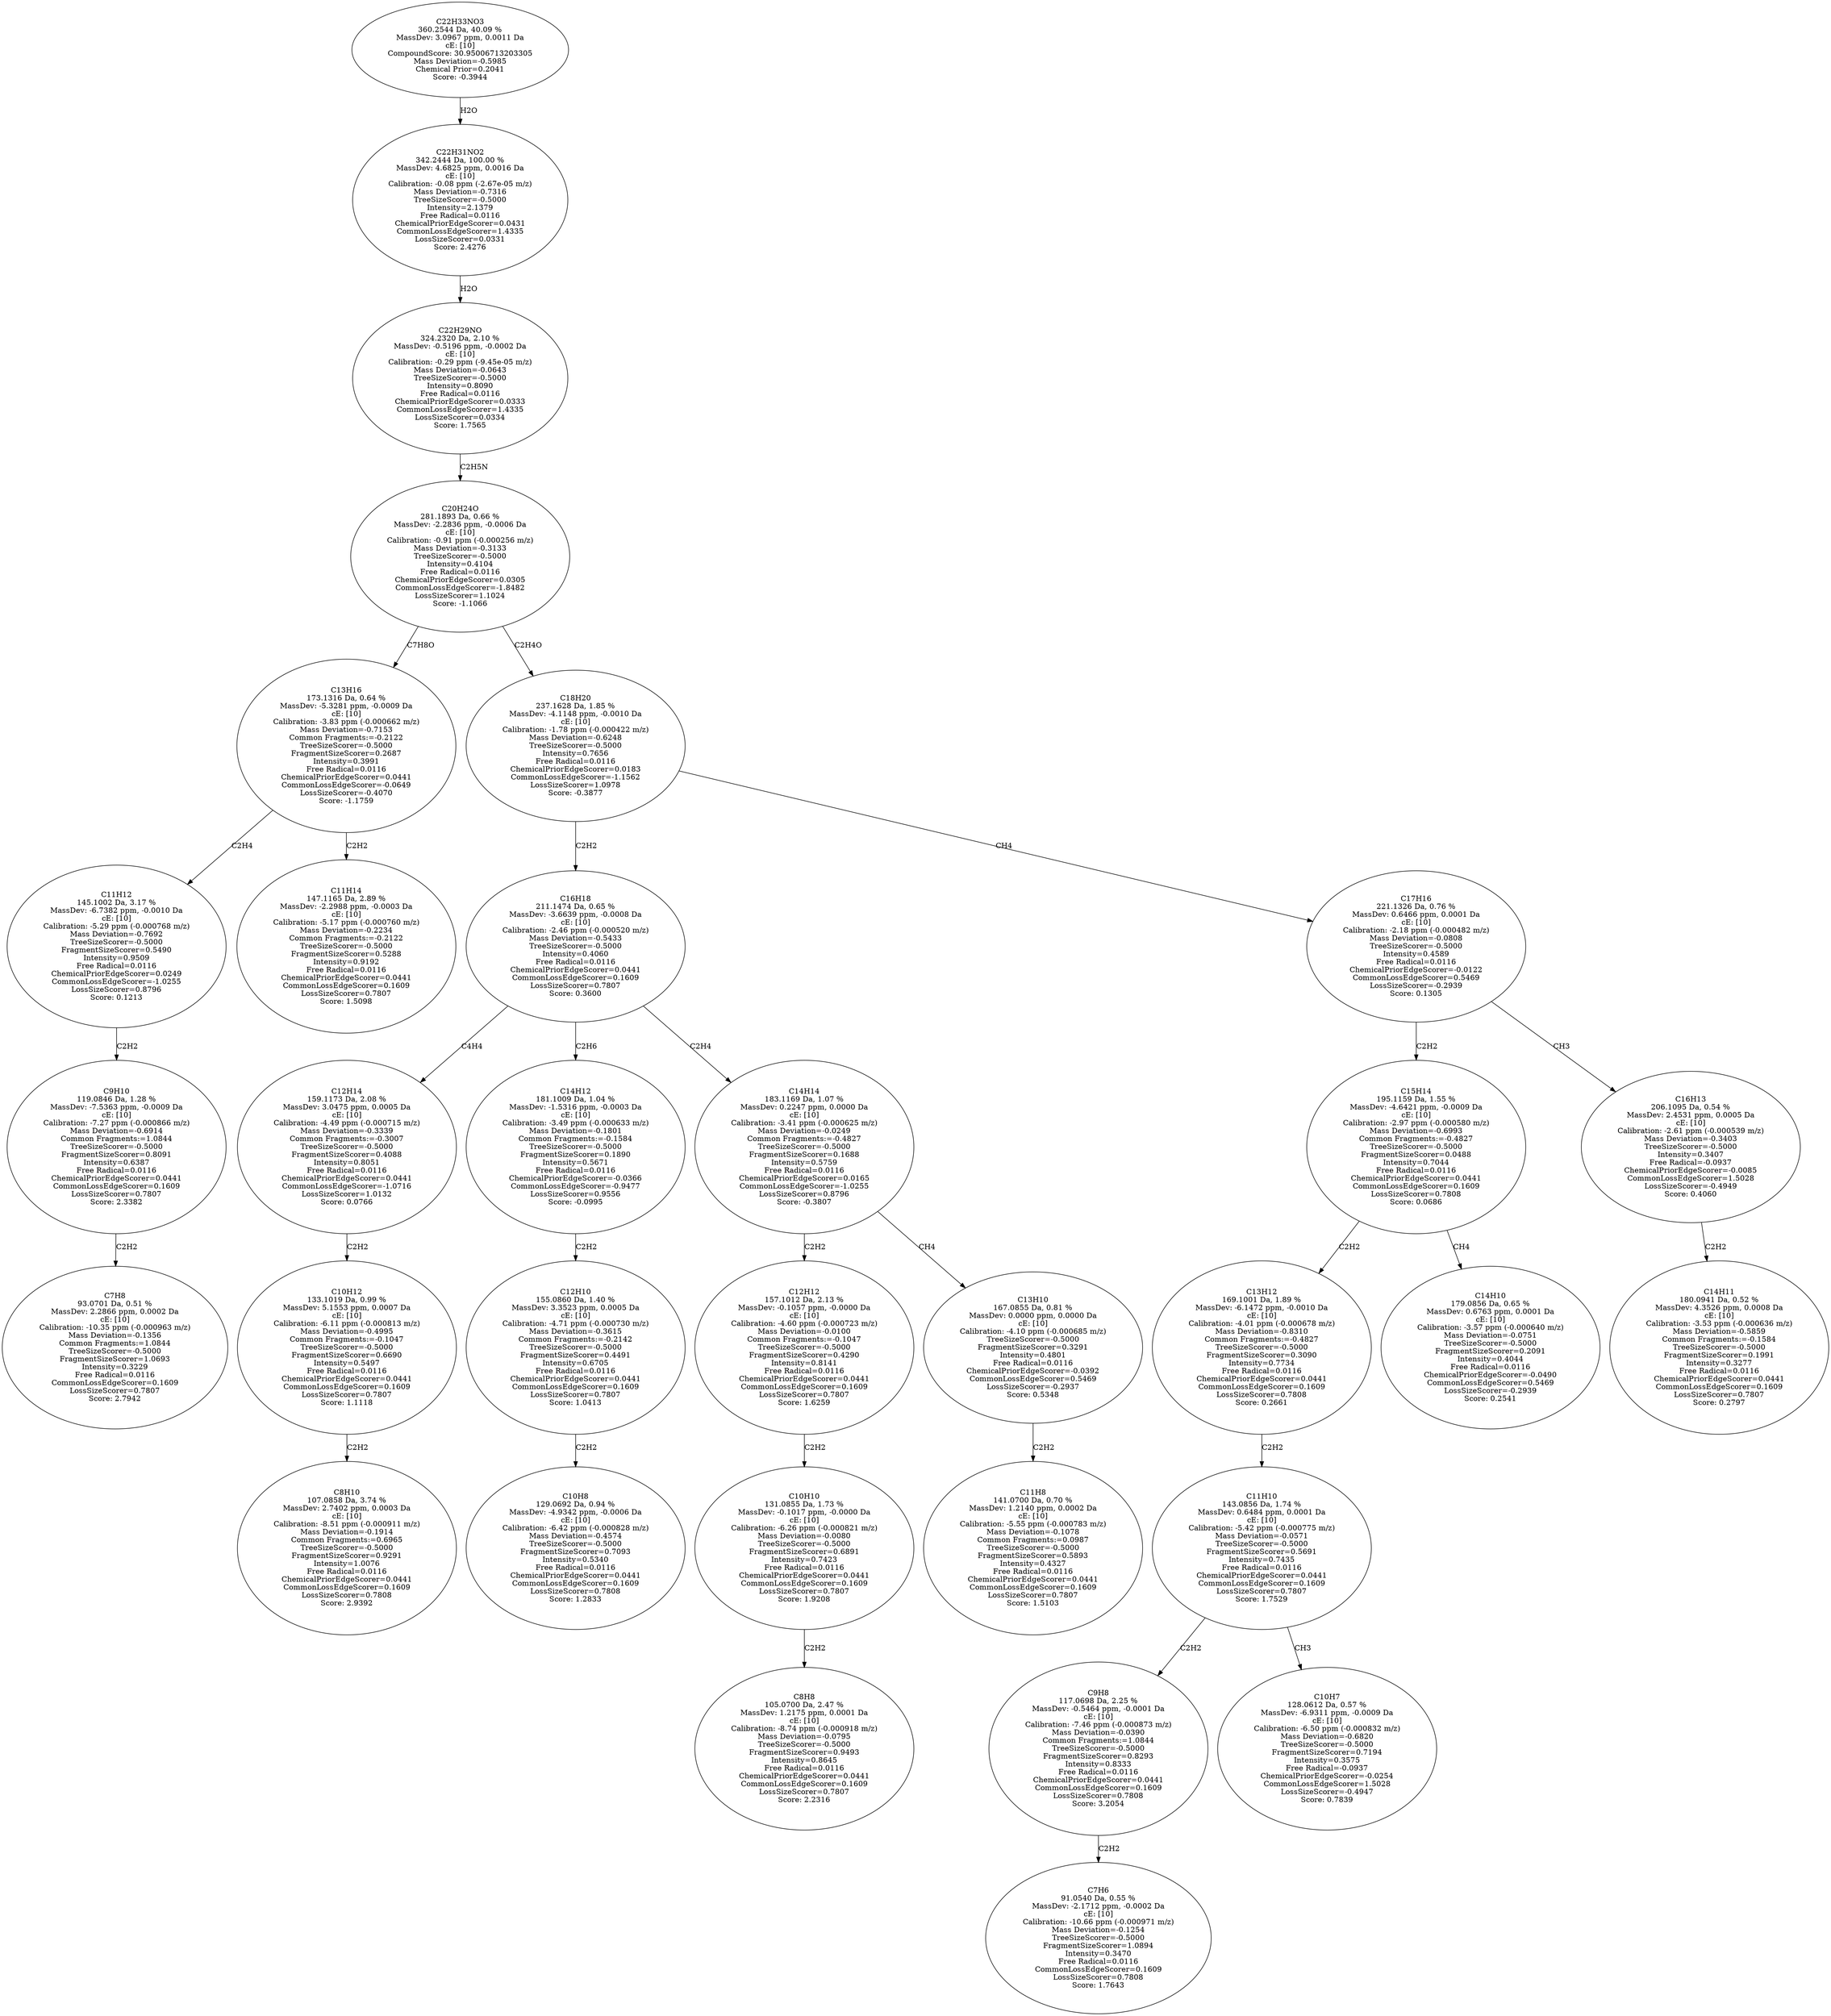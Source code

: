 strict digraph {
v1 [label="C7H8\n93.0701 Da, 0.51 %\nMassDev: 2.2866 ppm, 0.0002 Da\ncE: [10]\nCalibration: -10.35 ppm (-0.000963 m/z)\nMass Deviation=-0.1356\nCommon Fragments:=1.0844\nTreeSizeScorer=-0.5000\nFragmentSizeScorer=1.0693\nIntensity=0.3229\nFree Radical=0.0116\nCommonLossEdgeScorer=0.1609\nLossSizeScorer=0.7807\nScore: 2.7942"];
v2 [label="C9H10\n119.0846 Da, 1.28 %\nMassDev: -7.5363 ppm, -0.0009 Da\ncE: [10]\nCalibration: -7.27 ppm (-0.000866 m/z)\nMass Deviation=-0.6914\nCommon Fragments:=1.0844\nTreeSizeScorer=-0.5000\nFragmentSizeScorer=0.8091\nIntensity=0.6387\nFree Radical=0.0116\nChemicalPriorEdgeScorer=0.0441\nCommonLossEdgeScorer=0.1609\nLossSizeScorer=0.7807\nScore: 2.3382"];
v3 [label="C11H12\n145.1002 Da, 3.17 %\nMassDev: -6.7382 ppm, -0.0010 Da\ncE: [10]\nCalibration: -5.29 ppm (-0.000768 m/z)\nMass Deviation=-0.7692\nTreeSizeScorer=-0.5000\nFragmentSizeScorer=0.5490\nIntensity=0.9509\nFree Radical=0.0116\nChemicalPriorEdgeScorer=0.0249\nCommonLossEdgeScorer=-1.0255\nLossSizeScorer=0.8796\nScore: 0.1213"];
v4 [label="C11H14\n147.1165 Da, 2.89 %\nMassDev: -2.2988 ppm, -0.0003 Da\ncE: [10]\nCalibration: -5.17 ppm (-0.000760 m/z)\nMass Deviation=-0.2234\nCommon Fragments:=-0.2122\nTreeSizeScorer=-0.5000\nFragmentSizeScorer=0.5288\nIntensity=0.9192\nFree Radical=0.0116\nChemicalPriorEdgeScorer=0.0441\nCommonLossEdgeScorer=0.1609\nLossSizeScorer=0.7807\nScore: 1.5098"];
v5 [label="C13H16\n173.1316 Da, 0.64 %\nMassDev: -5.3281 ppm, -0.0009 Da\ncE: [10]\nCalibration: -3.83 ppm (-0.000662 m/z)\nMass Deviation=-0.7153\nCommon Fragments:=-0.2122\nTreeSizeScorer=-0.5000\nFragmentSizeScorer=0.2687\nIntensity=0.3991\nFree Radical=0.0116\nChemicalPriorEdgeScorer=0.0441\nCommonLossEdgeScorer=-0.0649\nLossSizeScorer=-0.4070\nScore: -1.1759"];
v6 [label="C8H10\n107.0858 Da, 3.74 %\nMassDev: 2.7402 ppm, 0.0003 Da\ncE: [10]\nCalibration: -8.51 ppm (-0.000911 m/z)\nMass Deviation=-0.1914\nCommon Fragments:=0.6965\nTreeSizeScorer=-0.5000\nFragmentSizeScorer=0.9291\nIntensity=1.0076\nFree Radical=0.0116\nChemicalPriorEdgeScorer=0.0441\nCommonLossEdgeScorer=0.1609\nLossSizeScorer=0.7808\nScore: 2.9392"];
v7 [label="C10H12\n133.1019 Da, 0.99 %\nMassDev: 5.1553 ppm, 0.0007 Da\ncE: [10]\nCalibration: -6.11 ppm (-0.000813 m/z)\nMass Deviation=-0.4995\nCommon Fragments:=-0.1047\nTreeSizeScorer=-0.5000\nFragmentSizeScorer=0.6690\nIntensity=0.5497\nFree Radical=0.0116\nChemicalPriorEdgeScorer=0.0441\nCommonLossEdgeScorer=0.1609\nLossSizeScorer=0.7807\nScore: 1.1118"];
v8 [label="C12H14\n159.1173 Da, 2.08 %\nMassDev: 3.0475 ppm, 0.0005 Da\ncE: [10]\nCalibration: -4.49 ppm (-0.000715 m/z)\nMass Deviation=-0.3339\nCommon Fragments:=-0.3007\nTreeSizeScorer=-0.5000\nFragmentSizeScorer=0.4088\nIntensity=0.8051\nFree Radical=0.0116\nChemicalPriorEdgeScorer=0.0441\nCommonLossEdgeScorer=-1.0716\nLossSizeScorer=1.0132\nScore: 0.0766"];
v9 [label="C10H8\n129.0692 Da, 0.94 %\nMassDev: -4.9342 ppm, -0.0006 Da\ncE: [10]\nCalibration: -6.42 ppm (-0.000828 m/z)\nMass Deviation=-0.4574\nTreeSizeScorer=-0.5000\nFragmentSizeScorer=0.7093\nIntensity=0.5340\nFree Radical=0.0116\nChemicalPriorEdgeScorer=0.0441\nCommonLossEdgeScorer=0.1609\nLossSizeScorer=0.7808\nScore: 1.2833"];
v10 [label="C12H10\n155.0860 Da, 1.40 %\nMassDev: 3.3523 ppm, 0.0005 Da\ncE: [10]\nCalibration: -4.71 ppm (-0.000730 m/z)\nMass Deviation=-0.3615\nCommon Fragments:=-0.2142\nTreeSizeScorer=-0.5000\nFragmentSizeScorer=0.4491\nIntensity=0.6705\nFree Radical=0.0116\nChemicalPriorEdgeScorer=0.0441\nCommonLossEdgeScorer=0.1609\nLossSizeScorer=0.7807\nScore: 1.0413"];
v11 [label="C14H12\n181.1009 Da, 1.04 %\nMassDev: -1.5316 ppm, -0.0003 Da\ncE: [10]\nCalibration: -3.49 ppm (-0.000633 m/z)\nMass Deviation=-0.1801\nCommon Fragments:=-0.1584\nTreeSizeScorer=-0.5000\nFragmentSizeScorer=0.1890\nIntensity=0.5671\nFree Radical=0.0116\nChemicalPriorEdgeScorer=-0.0366\nCommonLossEdgeScorer=-0.9477\nLossSizeScorer=0.9556\nScore: -0.0995"];
v12 [label="C8H8\n105.0700 Da, 2.47 %\nMassDev: 1.2175 ppm, 0.0001 Da\ncE: [10]\nCalibration: -8.74 ppm (-0.000918 m/z)\nMass Deviation=-0.0795\nTreeSizeScorer=-0.5000\nFragmentSizeScorer=0.9493\nIntensity=0.8645\nFree Radical=0.0116\nChemicalPriorEdgeScorer=0.0441\nCommonLossEdgeScorer=0.1609\nLossSizeScorer=0.7807\nScore: 2.2316"];
v13 [label="C10H10\n131.0855 Da, 1.73 %\nMassDev: -0.1017 ppm, -0.0000 Da\ncE: [10]\nCalibration: -6.26 ppm (-0.000821 m/z)\nMass Deviation=-0.0080\nTreeSizeScorer=-0.5000\nFragmentSizeScorer=0.6891\nIntensity=0.7423\nFree Radical=0.0116\nChemicalPriorEdgeScorer=0.0441\nCommonLossEdgeScorer=0.1609\nLossSizeScorer=0.7807\nScore: 1.9208"];
v14 [label="C12H12\n157.1012 Da, 2.13 %\nMassDev: -0.1057 ppm, -0.0000 Da\ncE: [10]\nCalibration: -4.60 ppm (-0.000723 m/z)\nMass Deviation=-0.0100\nCommon Fragments:=-0.1047\nTreeSizeScorer=-0.5000\nFragmentSizeScorer=0.4290\nIntensity=0.8141\nFree Radical=0.0116\nChemicalPriorEdgeScorer=0.0441\nCommonLossEdgeScorer=0.1609\nLossSizeScorer=0.7807\nScore: 1.6259"];
v15 [label="C11H8\n141.0700 Da, 0.70 %\nMassDev: 1.2140 ppm, 0.0002 Da\ncE: [10]\nCalibration: -5.55 ppm (-0.000783 m/z)\nMass Deviation=-0.1078\nCommon Fragments:=0.0987\nTreeSizeScorer=-0.5000\nFragmentSizeScorer=0.5893\nIntensity=0.4327\nFree Radical=0.0116\nChemicalPriorEdgeScorer=0.0441\nCommonLossEdgeScorer=0.1609\nLossSizeScorer=0.7807\nScore: 1.5103"];
v16 [label="C13H10\n167.0855 Da, 0.81 %\nMassDev: 0.0000 ppm, 0.0000 Da\ncE: [10]\nCalibration: -4.10 ppm (-0.000685 m/z)\nTreeSizeScorer=-0.5000\nFragmentSizeScorer=0.3291\nIntensity=0.4801\nFree Radical=0.0116\nChemicalPriorEdgeScorer=-0.0392\nCommonLossEdgeScorer=0.5469\nLossSizeScorer=-0.2937\nScore: 0.5348"];
v17 [label="C14H14\n183.1169 Da, 1.07 %\nMassDev: 0.2247 ppm, 0.0000 Da\ncE: [10]\nCalibration: -3.41 ppm (-0.000625 m/z)\nMass Deviation=-0.0249\nCommon Fragments:=-0.4827\nTreeSizeScorer=-0.5000\nFragmentSizeScorer=0.1688\nIntensity=0.5759\nFree Radical=0.0116\nChemicalPriorEdgeScorer=0.0165\nCommonLossEdgeScorer=-1.0255\nLossSizeScorer=0.8796\nScore: -0.3807"];
v18 [label="C16H18\n211.1474 Da, 0.65 %\nMassDev: -3.6639 ppm, -0.0008 Da\ncE: [10]\nCalibration: -2.46 ppm (-0.000520 m/z)\nMass Deviation=-0.5433\nTreeSizeScorer=-0.5000\nIntensity=0.4060\nFree Radical=0.0116\nChemicalPriorEdgeScorer=0.0441\nCommonLossEdgeScorer=0.1609\nLossSizeScorer=0.7807\nScore: 0.3600"];
v19 [label="C7H6\n91.0540 Da, 0.55 %\nMassDev: -2.1712 ppm, -0.0002 Da\ncE: [10]\nCalibration: -10.66 ppm (-0.000971 m/z)\nMass Deviation=-0.1254\nTreeSizeScorer=-0.5000\nFragmentSizeScorer=1.0894\nIntensity=0.3470\nFree Radical=0.0116\nCommonLossEdgeScorer=0.1609\nLossSizeScorer=0.7808\nScore: 1.7643"];
v20 [label="C9H8\n117.0698 Da, 2.25 %\nMassDev: -0.5464 ppm, -0.0001 Da\ncE: [10]\nCalibration: -7.46 ppm (-0.000873 m/z)\nMass Deviation=-0.0390\nCommon Fragments:=1.0844\nTreeSizeScorer=-0.5000\nFragmentSizeScorer=0.8293\nIntensity=0.8333\nFree Radical=0.0116\nChemicalPriorEdgeScorer=0.0441\nCommonLossEdgeScorer=0.1609\nLossSizeScorer=0.7808\nScore: 3.2054"];
v21 [label="C10H7\n128.0612 Da, 0.57 %\nMassDev: -6.9311 ppm, -0.0009 Da\ncE: [10]\nCalibration: -6.50 ppm (-0.000832 m/z)\nMass Deviation=-0.6820\nTreeSizeScorer=-0.5000\nFragmentSizeScorer=0.7194\nIntensity=0.3575\nFree Radical=-0.0937\nChemicalPriorEdgeScorer=-0.0254\nCommonLossEdgeScorer=1.5028\nLossSizeScorer=-0.4947\nScore: 0.7839"];
v22 [label="C11H10\n143.0856 Da, 1.74 %\nMassDev: 0.6484 ppm, 0.0001 Da\ncE: [10]\nCalibration: -5.42 ppm (-0.000775 m/z)\nMass Deviation=-0.0571\nTreeSizeScorer=-0.5000\nFragmentSizeScorer=0.5691\nIntensity=0.7435\nFree Radical=0.0116\nChemicalPriorEdgeScorer=0.0441\nCommonLossEdgeScorer=0.1609\nLossSizeScorer=0.7807\nScore: 1.7529"];
v23 [label="C13H12\n169.1001 Da, 1.89 %\nMassDev: -6.1472 ppm, -0.0010 Da\ncE: [10]\nCalibration: -4.01 ppm (-0.000678 m/z)\nMass Deviation=-0.8310\nCommon Fragments:=-0.4827\nTreeSizeScorer=-0.5000\nFragmentSizeScorer=0.3090\nIntensity=0.7734\nFree Radical=0.0116\nChemicalPriorEdgeScorer=0.0441\nCommonLossEdgeScorer=0.1609\nLossSizeScorer=0.7808\nScore: 0.2661"];
v24 [label="C14H10\n179.0856 Da, 0.65 %\nMassDev: 0.6763 ppm, 0.0001 Da\ncE: [10]\nCalibration: -3.57 ppm (-0.000640 m/z)\nMass Deviation=-0.0751\nTreeSizeScorer=-0.5000\nFragmentSizeScorer=0.2091\nIntensity=0.4044\nFree Radical=0.0116\nChemicalPriorEdgeScorer=-0.0490\nCommonLossEdgeScorer=0.5469\nLossSizeScorer=-0.2939\nScore: 0.2541"];
v25 [label="C15H14\n195.1159 Da, 1.55 %\nMassDev: -4.6421 ppm, -0.0009 Da\ncE: [10]\nCalibration: -2.97 ppm (-0.000580 m/z)\nMass Deviation=-0.6993\nCommon Fragments:=-0.4827\nTreeSizeScorer=-0.5000\nFragmentSizeScorer=0.0488\nIntensity=0.7044\nFree Radical=0.0116\nChemicalPriorEdgeScorer=0.0441\nCommonLossEdgeScorer=0.1609\nLossSizeScorer=0.7808\nScore: 0.0686"];
v26 [label="C14H11\n180.0941 Da, 0.52 %\nMassDev: 4.3526 ppm, 0.0008 Da\ncE: [10]\nCalibration: -3.53 ppm (-0.000636 m/z)\nMass Deviation=-0.5859\nCommon Fragments:=-0.1584\nTreeSizeScorer=-0.5000\nFragmentSizeScorer=0.1991\nIntensity=0.3277\nFree Radical=0.0116\nChemicalPriorEdgeScorer=0.0441\nCommonLossEdgeScorer=0.1609\nLossSizeScorer=0.7807\nScore: 0.2797"];
v27 [label="C16H13\n206.1095 Da, 0.54 %\nMassDev: 2.4531 ppm, 0.0005 Da\ncE: [10]\nCalibration: -2.61 ppm (-0.000539 m/z)\nMass Deviation=-0.3403\nTreeSizeScorer=-0.5000\nIntensity=0.3407\nFree Radical=-0.0937\nChemicalPriorEdgeScorer=-0.0085\nCommonLossEdgeScorer=1.5028\nLossSizeScorer=-0.4949\nScore: 0.4060"];
v28 [label="C17H16\n221.1326 Da, 0.76 %\nMassDev: 0.6466 ppm, 0.0001 Da\ncE: [10]\nCalibration: -2.18 ppm (-0.000482 m/z)\nMass Deviation=-0.0808\nTreeSizeScorer=-0.5000\nIntensity=0.4589\nFree Radical=0.0116\nChemicalPriorEdgeScorer=-0.0122\nCommonLossEdgeScorer=0.5469\nLossSizeScorer=-0.2939\nScore: 0.1305"];
v29 [label="C18H20\n237.1628 Da, 1.85 %\nMassDev: -4.1148 ppm, -0.0010 Da\ncE: [10]\nCalibration: -1.78 ppm (-0.000422 m/z)\nMass Deviation=-0.6248\nTreeSizeScorer=-0.5000\nIntensity=0.7656\nFree Radical=0.0116\nChemicalPriorEdgeScorer=0.0183\nCommonLossEdgeScorer=-1.1562\nLossSizeScorer=1.0978\nScore: -0.3877"];
v30 [label="C20H24O\n281.1893 Da, 0.66 %\nMassDev: -2.2836 ppm, -0.0006 Da\ncE: [10]\nCalibration: -0.91 ppm (-0.000256 m/z)\nMass Deviation=-0.3133\nTreeSizeScorer=-0.5000\nIntensity=0.4104\nFree Radical=0.0116\nChemicalPriorEdgeScorer=0.0305\nCommonLossEdgeScorer=-1.8482\nLossSizeScorer=1.1024\nScore: -1.1066"];
v31 [label="C22H29NO\n324.2320 Da, 2.10 %\nMassDev: -0.5196 ppm, -0.0002 Da\ncE: [10]\nCalibration: -0.29 ppm (-9.45e-05 m/z)\nMass Deviation=-0.0643\nTreeSizeScorer=-0.5000\nIntensity=0.8090\nFree Radical=0.0116\nChemicalPriorEdgeScorer=0.0333\nCommonLossEdgeScorer=1.4335\nLossSizeScorer=0.0334\nScore: 1.7565"];
v32 [label="C22H31NO2\n342.2444 Da, 100.00 %\nMassDev: 4.6825 ppm, 0.0016 Da\ncE: [10]\nCalibration: -0.08 ppm (-2.67e-05 m/z)\nMass Deviation=-0.7316\nTreeSizeScorer=-0.5000\nIntensity=2.1379\nFree Radical=0.0116\nChemicalPriorEdgeScorer=0.0431\nCommonLossEdgeScorer=1.4335\nLossSizeScorer=0.0331\nScore: 2.4276"];
v33 [label="C22H33NO3\n360.2544 Da, 40.09 %\nMassDev: 3.0967 ppm, 0.0011 Da\ncE: [10]\nCompoundScore: 30.95006713203305\nMass Deviation=-0.5985\nChemical Prior=0.2041\nScore: -0.3944"];
v2 -> v1 [label="C2H2"];
v3 -> v2 [label="C2H2"];
v5 -> v3 [label="C2H4"];
v5 -> v4 [label="C2H2"];
v30 -> v5 [label="C7H8O"];
v7 -> v6 [label="C2H2"];
v8 -> v7 [label="C2H2"];
v18 -> v8 [label="C4H4"];
v10 -> v9 [label="C2H2"];
v11 -> v10 [label="C2H2"];
v18 -> v11 [label="C2H6"];
v13 -> v12 [label="C2H2"];
v14 -> v13 [label="C2H2"];
v17 -> v14 [label="C2H2"];
v16 -> v15 [label="C2H2"];
v17 -> v16 [label="CH4"];
v18 -> v17 [label="C2H4"];
v29 -> v18 [label="C2H2"];
v20 -> v19 [label="C2H2"];
v22 -> v20 [label="C2H2"];
v22 -> v21 [label="CH3"];
v23 -> v22 [label="C2H2"];
v25 -> v23 [label="C2H2"];
v25 -> v24 [label="CH4"];
v28 -> v25 [label="C2H2"];
v27 -> v26 [label="C2H2"];
v28 -> v27 [label="CH3"];
v29 -> v28 [label="CH4"];
v30 -> v29 [label="C2H4O"];
v31 -> v30 [label="C2H5N"];
v32 -> v31 [label="H2O"];
v33 -> v32 [label="H2O"];
}